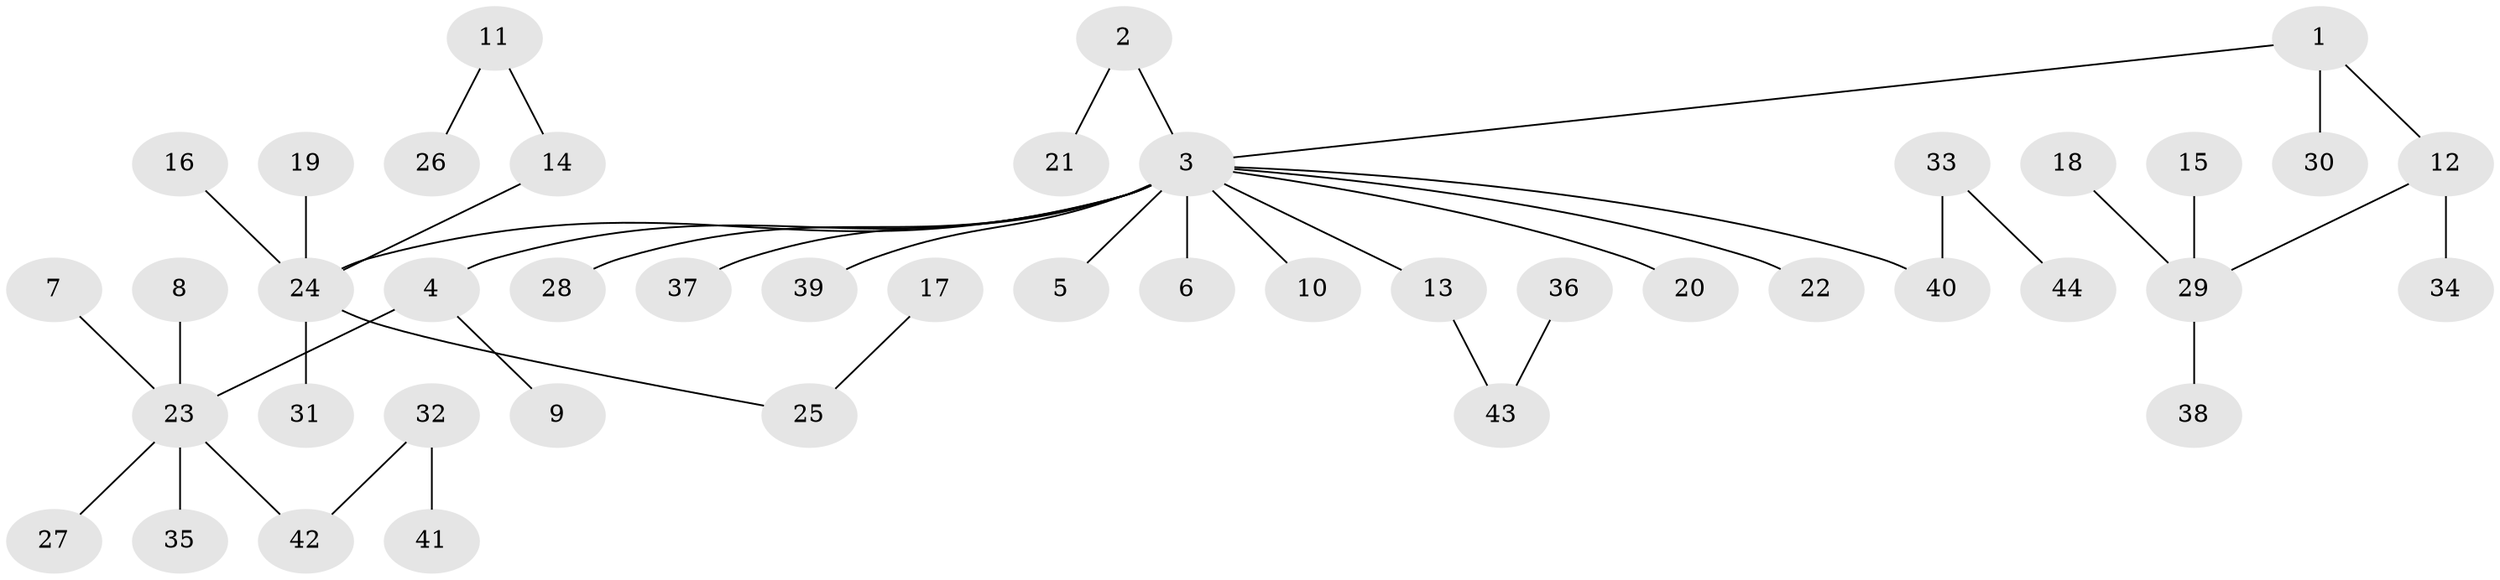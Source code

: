 // original degree distribution, {8: 0.022988505747126436, 6: 0.011494252873563218, 3: 0.11494252873563218, 4: 0.06896551724137931, 2: 0.25287356321839083, 1: 0.5172413793103449, 7: 0.011494252873563218}
// Generated by graph-tools (version 1.1) at 2025/50/03/09/25 03:50:26]
// undirected, 44 vertices, 43 edges
graph export_dot {
graph [start="1"]
  node [color=gray90,style=filled];
  1;
  2;
  3;
  4;
  5;
  6;
  7;
  8;
  9;
  10;
  11;
  12;
  13;
  14;
  15;
  16;
  17;
  18;
  19;
  20;
  21;
  22;
  23;
  24;
  25;
  26;
  27;
  28;
  29;
  30;
  31;
  32;
  33;
  34;
  35;
  36;
  37;
  38;
  39;
  40;
  41;
  42;
  43;
  44;
  1 -- 3 [weight=1.0];
  1 -- 12 [weight=1.0];
  1 -- 30 [weight=1.0];
  2 -- 3 [weight=1.0];
  2 -- 21 [weight=1.0];
  3 -- 4 [weight=1.0];
  3 -- 5 [weight=1.0];
  3 -- 6 [weight=1.0];
  3 -- 10 [weight=1.0];
  3 -- 13 [weight=1.0];
  3 -- 20 [weight=1.0];
  3 -- 22 [weight=1.0];
  3 -- 24 [weight=1.0];
  3 -- 28 [weight=1.0];
  3 -- 37 [weight=1.0];
  3 -- 39 [weight=1.0];
  3 -- 40 [weight=1.0];
  4 -- 9 [weight=1.0];
  4 -- 23 [weight=1.0];
  7 -- 23 [weight=1.0];
  8 -- 23 [weight=1.0];
  11 -- 14 [weight=1.0];
  11 -- 26 [weight=1.0];
  12 -- 29 [weight=1.0];
  12 -- 34 [weight=1.0];
  13 -- 43 [weight=1.0];
  14 -- 24 [weight=1.0];
  15 -- 29 [weight=1.0];
  16 -- 24 [weight=1.0];
  17 -- 25 [weight=1.0];
  18 -- 29 [weight=1.0];
  19 -- 24 [weight=1.0];
  23 -- 27 [weight=1.0];
  23 -- 35 [weight=1.0];
  23 -- 42 [weight=1.0];
  24 -- 25 [weight=1.0];
  24 -- 31 [weight=1.0];
  29 -- 38 [weight=1.0];
  32 -- 41 [weight=1.0];
  32 -- 42 [weight=1.0];
  33 -- 40 [weight=1.0];
  33 -- 44 [weight=1.0];
  36 -- 43 [weight=1.0];
}
